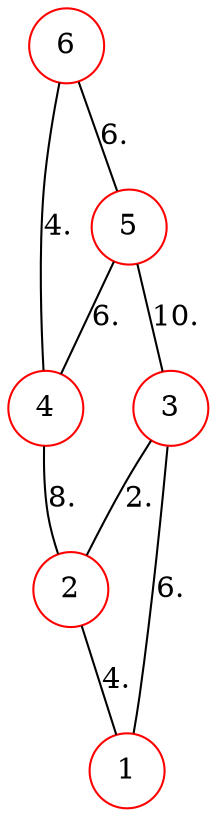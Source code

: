 graph G {
  1 [shape=circle, color="#FF0000", label="1", ];
  2 [shape=circle, color="#FF0000", label="2", ];
  3 [shape=circle, color="#FF0000", label="3", ];
  4 [shape=circle, color="#FF0000", label="4", ];
  5 [shape=circle, color="#FF0000", label="5", ];
  6 [shape=circle, color="#FF0000", label="6", ];
  
  
  2 -- 1 [label="4.", ];
  3 -- 1 [label="6.", ];
  3 -- 2 [label="2.", ];
  4 -- 2 [label="8.", ];
  5 -- 3 [label="10.", ];
  5 -- 4 [label="6.", ];
  6 -- 4 [label="4.", ];
  6 -- 5 [label="6.", ];
  
  }